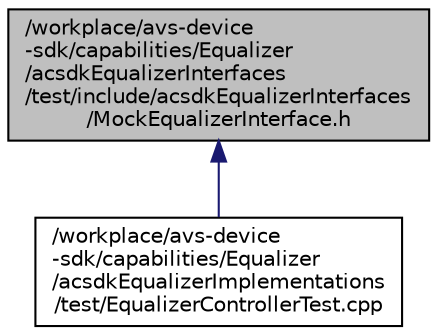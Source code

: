 digraph "/workplace/avs-device-sdk/capabilities/Equalizer/acsdkEqualizerInterfaces/test/include/acsdkEqualizerInterfaces/MockEqualizerInterface.h"
{
  edge [fontname="Helvetica",fontsize="10",labelfontname="Helvetica",labelfontsize="10"];
  node [fontname="Helvetica",fontsize="10",shape=record];
  Node13 [label="/workplace/avs-device\l-sdk/capabilities/Equalizer\l/acsdkEqualizerInterfaces\l/test/include/acsdkEqualizerInterfaces\l/MockEqualizerInterface.h",height=0.2,width=0.4,color="black", fillcolor="grey75", style="filled", fontcolor="black"];
  Node13 -> Node14 [dir="back",color="midnightblue",fontsize="10",style="solid",fontname="Helvetica"];
  Node14 [label="/workplace/avs-device\l-sdk/capabilities/Equalizer\l/acsdkEqualizerImplementations\l/test/EqualizerControllerTest.cpp",height=0.2,width=0.4,color="black", fillcolor="white", style="filled",URL="$_equalizer_controller_test_8cpp.html"];
}
